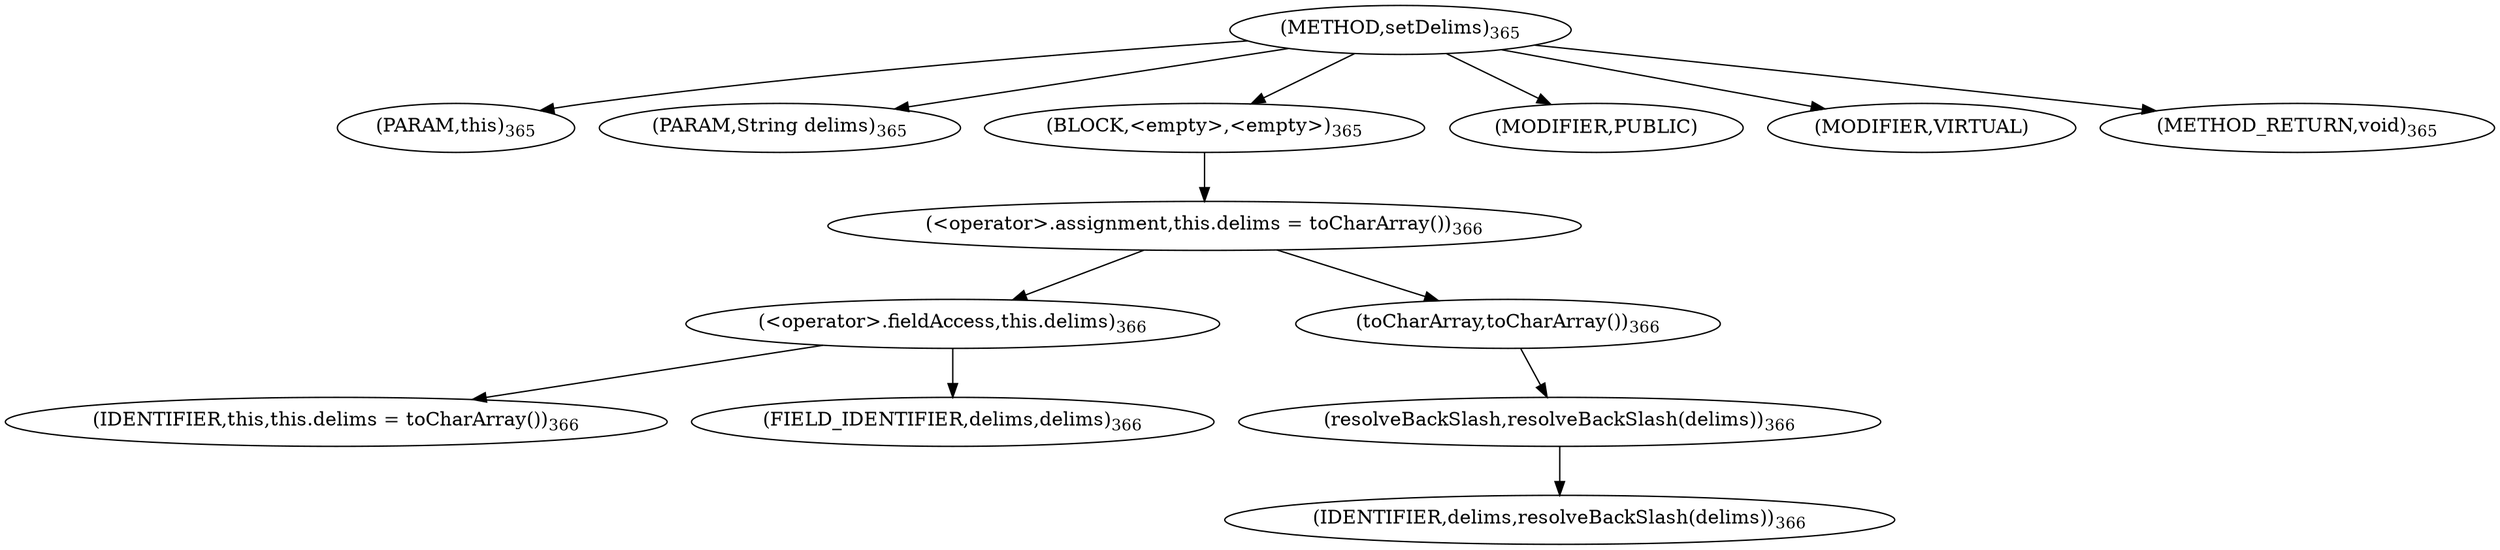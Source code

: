 digraph "setDelims" {  
"662" [label = <(METHOD,setDelims)<SUB>365</SUB>> ]
"29" [label = <(PARAM,this)<SUB>365</SUB>> ]
"663" [label = <(PARAM,String delims)<SUB>365</SUB>> ]
"664" [label = <(BLOCK,&lt;empty&gt;,&lt;empty&gt;)<SUB>365</SUB>> ]
"665" [label = <(&lt;operator&gt;.assignment,this.delims = toCharArray())<SUB>366</SUB>> ]
"666" [label = <(&lt;operator&gt;.fieldAccess,this.delims)<SUB>366</SUB>> ]
"28" [label = <(IDENTIFIER,this,this.delims = toCharArray())<SUB>366</SUB>> ]
"667" [label = <(FIELD_IDENTIFIER,delims,delims)<SUB>366</SUB>> ]
"668" [label = <(toCharArray,toCharArray())<SUB>366</SUB>> ]
"669" [label = <(resolveBackSlash,resolveBackSlash(delims))<SUB>366</SUB>> ]
"670" [label = <(IDENTIFIER,delims,resolveBackSlash(delims))<SUB>366</SUB>> ]
"671" [label = <(MODIFIER,PUBLIC)> ]
"672" [label = <(MODIFIER,VIRTUAL)> ]
"673" [label = <(METHOD_RETURN,void)<SUB>365</SUB>> ]
  "662" -> "29" 
  "662" -> "663" 
  "662" -> "664" 
  "662" -> "671" 
  "662" -> "672" 
  "662" -> "673" 
  "664" -> "665" 
  "665" -> "666" 
  "665" -> "668" 
  "666" -> "28" 
  "666" -> "667" 
  "668" -> "669" 
  "669" -> "670" 
}

